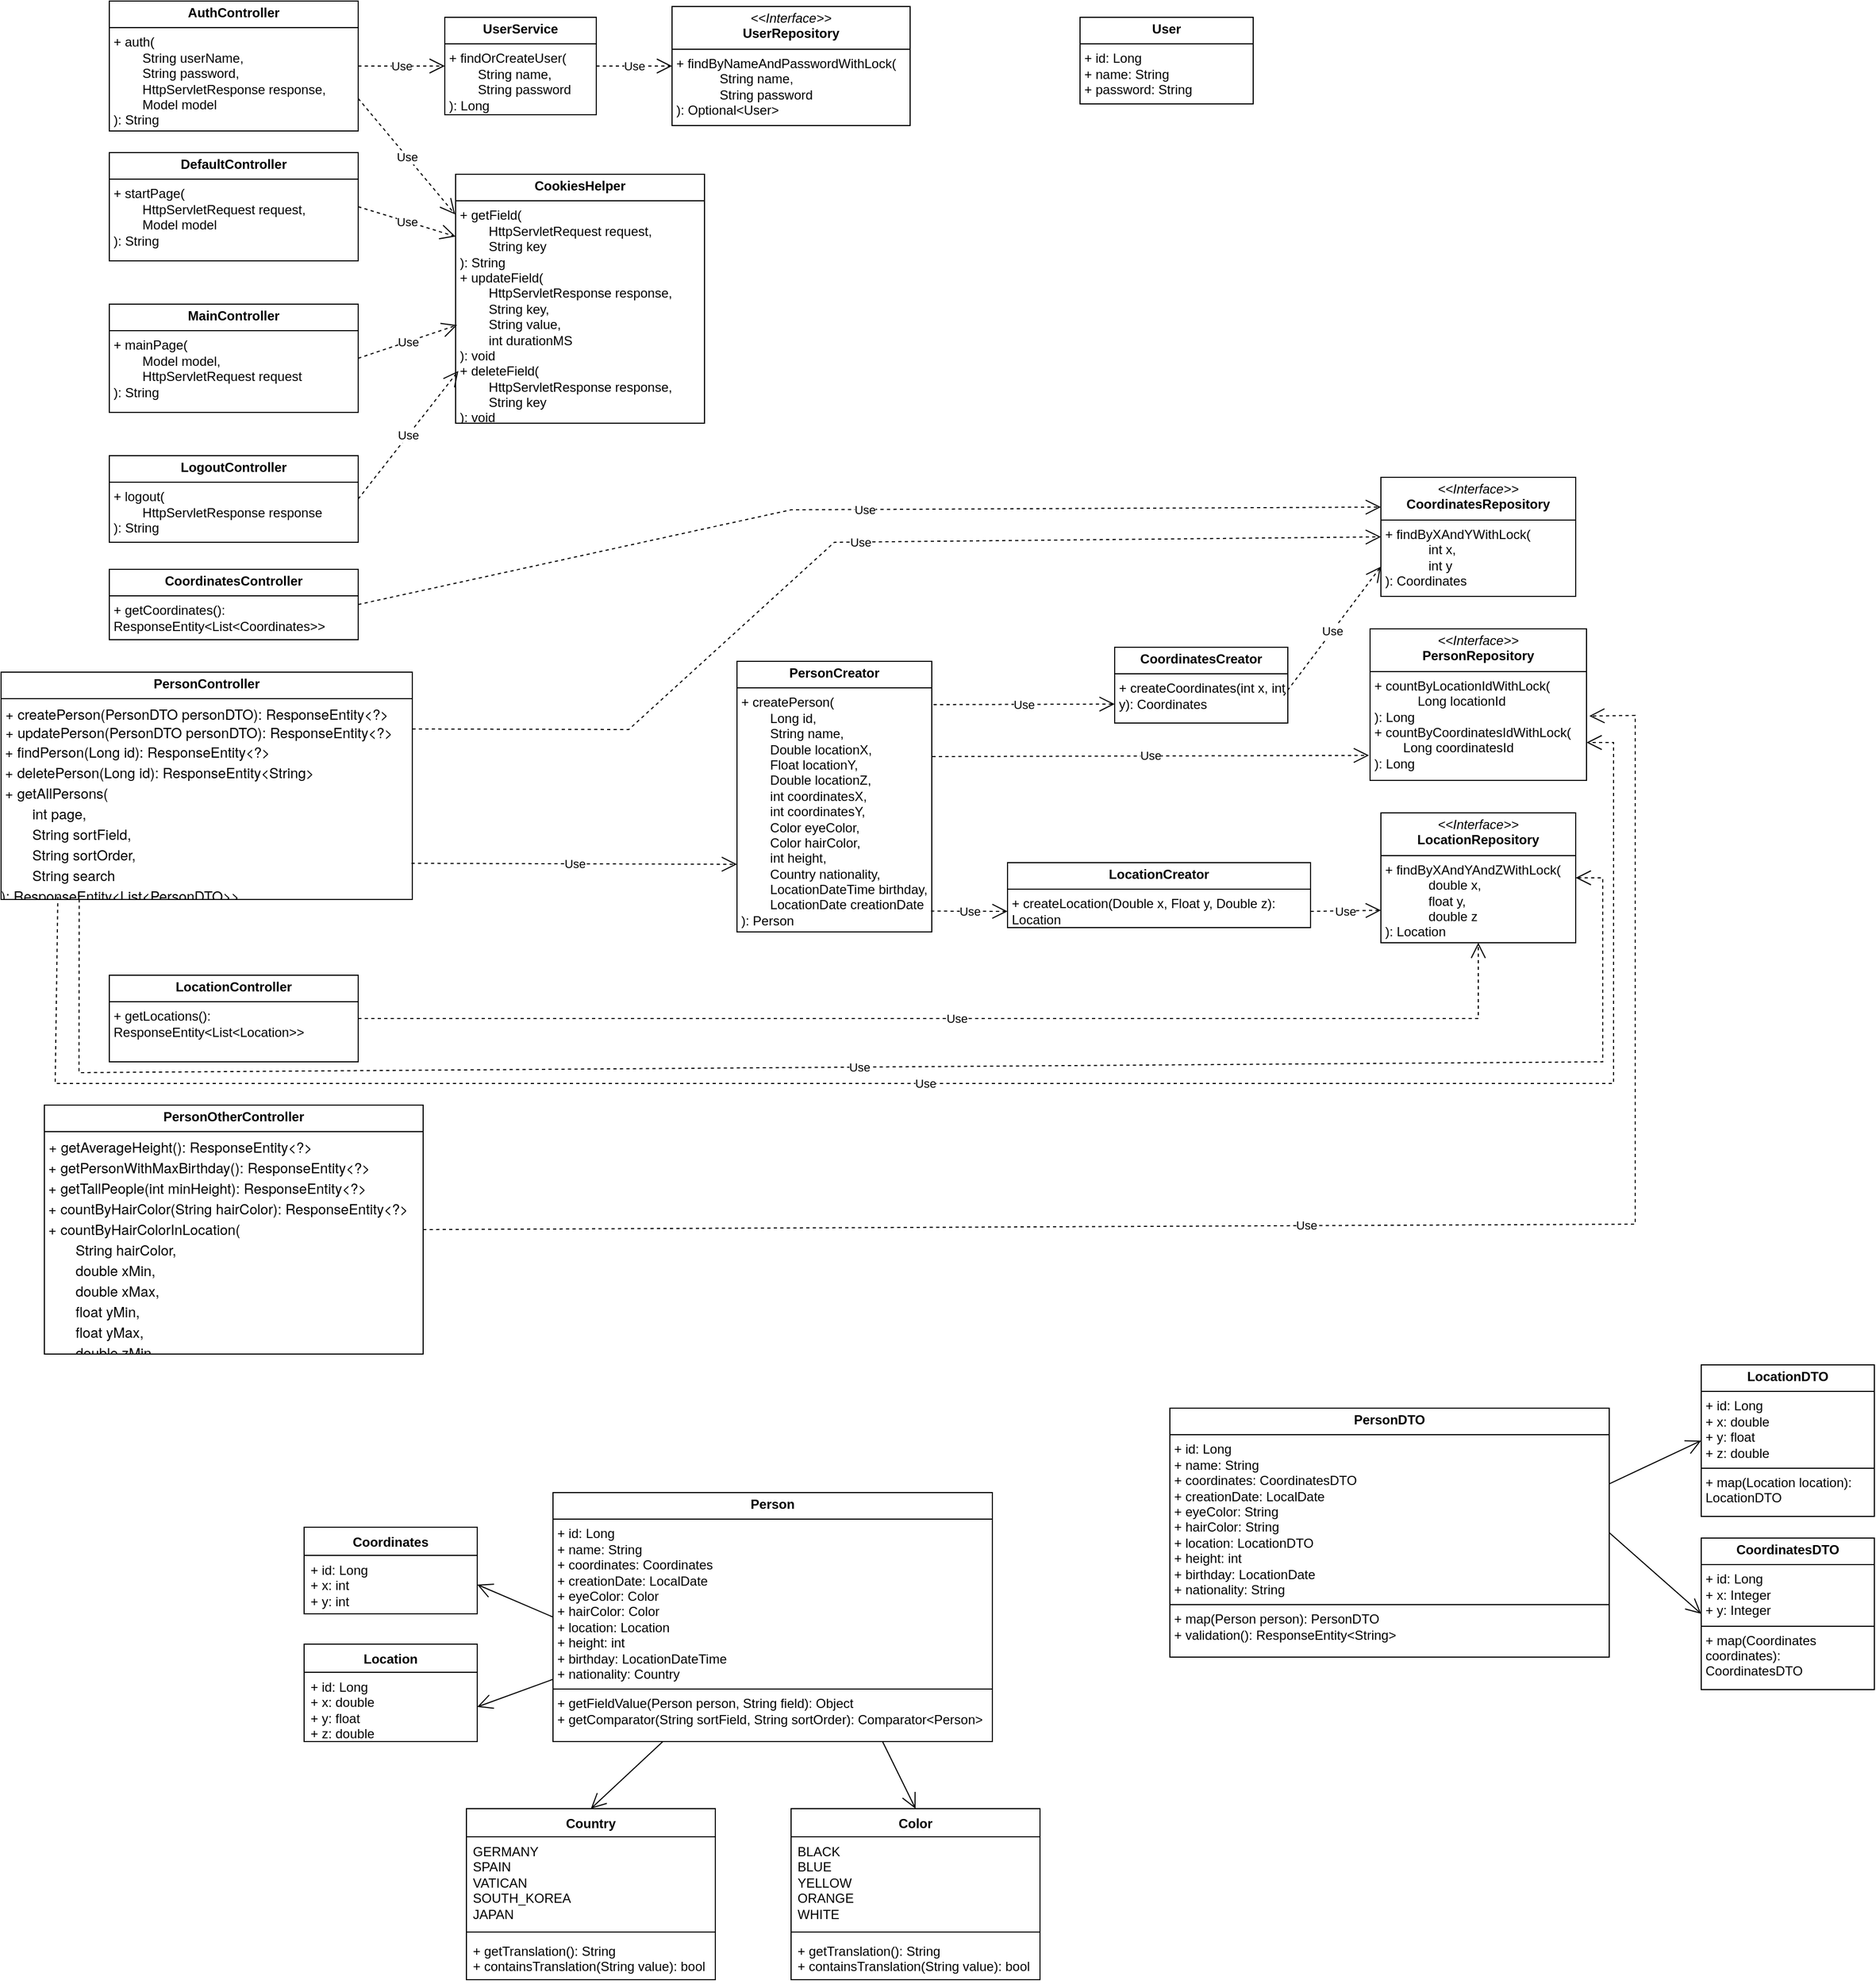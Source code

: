 <mxfile version="28.2.5">
  <diagram name="Страница — 1" id="YR0ZbBelGQIPc52Z1ceH">
    <mxGraphModel dx="2734" dy="3780" grid="1" gridSize="10" guides="1" tooltips="1" connect="1" arrows="1" fold="1" page="1" pageScale="1" pageWidth="827" pageHeight="1169" math="0" shadow="0">
      <root>
        <mxCell id="0" />
        <mxCell id="1" parent="0" />
        <mxCell id="BDa0sAYz3U1dwjPDg0eh-1" value="Location" style="swimlane;fontStyle=1;align=center;verticalAlign=top;childLayout=stackLayout;horizontal=1;startSize=26;horizontalStack=0;resizeParent=1;resizeParentMax=0;resizeLast=0;collapsible=1;marginBottom=0;whiteSpace=wrap;html=1;" vertex="1" parent="1">
          <mxGeometry x="-50" y="298" width="160" height="90" as="geometry" />
        </mxCell>
        <mxCell id="BDa0sAYz3U1dwjPDg0eh-2" value="+ id: Long&lt;div&gt;+ x: double&lt;/div&gt;&lt;div&gt;+ y: float&lt;/div&gt;&lt;div&gt;+ z: double&lt;/div&gt;" style="text;strokeColor=none;fillColor=none;align=left;verticalAlign=top;spacingLeft=4;spacingRight=4;overflow=hidden;rotatable=0;points=[[0,0.5],[1,0.5]];portConstraint=eastwest;whiteSpace=wrap;html=1;" vertex="1" parent="BDa0sAYz3U1dwjPDg0eh-1">
          <mxGeometry y="26" width="160" height="64" as="geometry" />
        </mxCell>
        <mxCell id="BDa0sAYz3U1dwjPDg0eh-9" value="Color" style="swimlane;fontStyle=1;align=center;verticalAlign=top;childLayout=stackLayout;horizontal=1;startSize=26;horizontalStack=0;resizeParent=1;resizeParentMax=0;resizeLast=0;collapsible=1;marginBottom=0;whiteSpace=wrap;html=1;" vertex="1" parent="1">
          <mxGeometry x="400" y="450" width="230" height="158" as="geometry" />
        </mxCell>
        <mxCell id="BDa0sAYz3U1dwjPDg0eh-10" value="BLACK&lt;div&gt;BLUE&lt;/div&gt;&lt;div&gt;YELLOW&lt;/div&gt;&lt;div&gt;ORANGE&lt;/div&gt;&lt;div&gt;WHITE&lt;/div&gt;" style="text;strokeColor=none;fillColor=none;align=left;verticalAlign=top;spacingLeft=4;spacingRight=4;overflow=hidden;rotatable=0;points=[[0,0.5],[1,0.5]];portConstraint=eastwest;whiteSpace=wrap;html=1;" vertex="1" parent="BDa0sAYz3U1dwjPDg0eh-9">
          <mxGeometry y="26" width="230" height="84" as="geometry" />
        </mxCell>
        <mxCell id="BDa0sAYz3U1dwjPDg0eh-11" value="" style="line;strokeWidth=1;fillColor=none;align=left;verticalAlign=middle;spacingTop=-1;spacingLeft=3;spacingRight=3;rotatable=0;labelPosition=right;points=[];portConstraint=eastwest;strokeColor=inherit;" vertex="1" parent="BDa0sAYz3U1dwjPDg0eh-9">
          <mxGeometry y="110" width="230" height="8" as="geometry" />
        </mxCell>
        <mxCell id="BDa0sAYz3U1dwjPDg0eh-12" value="+ getTranslation(): String&lt;div&gt;+&amp;nbsp;containsTranslation(String value): bool&lt;/div&gt;" style="text;strokeColor=none;fillColor=none;align=left;verticalAlign=top;spacingLeft=4;spacingRight=4;overflow=hidden;rotatable=0;points=[[0,0.5],[1,0.5]];portConstraint=eastwest;whiteSpace=wrap;html=1;" vertex="1" parent="BDa0sAYz3U1dwjPDg0eh-9">
          <mxGeometry y="118" width="230" height="40" as="geometry" />
        </mxCell>
        <mxCell id="BDa0sAYz3U1dwjPDg0eh-15" value="Country" style="swimlane;fontStyle=1;align=center;verticalAlign=top;childLayout=stackLayout;horizontal=1;startSize=26;horizontalStack=0;resizeParent=1;resizeParentMax=0;resizeLast=0;collapsible=1;marginBottom=0;whiteSpace=wrap;html=1;" vertex="1" parent="1">
          <mxGeometry x="100" y="450" width="230" height="158" as="geometry" />
        </mxCell>
        <mxCell id="BDa0sAYz3U1dwjPDg0eh-16" value="GERMANY&lt;div&gt;SPAIN&lt;/div&gt;&lt;div&gt;VATICAN&lt;/div&gt;&lt;div&gt;SOUTH_KOREA&lt;/div&gt;&lt;div&gt;JAPAN&lt;/div&gt;" style="text;strokeColor=none;fillColor=none;align=left;verticalAlign=top;spacingLeft=4;spacingRight=4;overflow=hidden;rotatable=0;points=[[0,0.5],[1,0.5]];portConstraint=eastwest;whiteSpace=wrap;html=1;" vertex="1" parent="BDa0sAYz3U1dwjPDg0eh-15">
          <mxGeometry y="26" width="230" height="84" as="geometry" />
        </mxCell>
        <mxCell id="BDa0sAYz3U1dwjPDg0eh-17" value="" style="line;strokeWidth=1;fillColor=none;align=left;verticalAlign=middle;spacingTop=-1;spacingLeft=3;spacingRight=3;rotatable=0;labelPosition=right;points=[];portConstraint=eastwest;strokeColor=inherit;" vertex="1" parent="BDa0sAYz3U1dwjPDg0eh-15">
          <mxGeometry y="110" width="230" height="8" as="geometry" />
        </mxCell>
        <mxCell id="BDa0sAYz3U1dwjPDg0eh-18" value="+ getTranslation(): String&lt;div&gt;+&amp;nbsp;containsTranslation(String value): bool&lt;/div&gt;" style="text;strokeColor=none;fillColor=none;align=left;verticalAlign=top;spacingLeft=4;spacingRight=4;overflow=hidden;rotatable=0;points=[[0,0.5],[1,0.5]];portConstraint=eastwest;whiteSpace=wrap;html=1;" vertex="1" parent="BDa0sAYz3U1dwjPDg0eh-15">
          <mxGeometry y="118" width="230" height="40" as="geometry" />
        </mxCell>
        <mxCell id="BDa0sAYz3U1dwjPDg0eh-20" value="Coordinates" style="swimlane;fontStyle=1;align=center;verticalAlign=top;childLayout=stackLayout;horizontal=1;startSize=26;horizontalStack=0;resizeParent=1;resizeParentMax=0;resizeLast=0;collapsible=1;marginBottom=0;whiteSpace=wrap;html=1;" vertex="1" parent="1">
          <mxGeometry x="-50" y="190" width="160" height="80" as="geometry" />
        </mxCell>
        <mxCell id="BDa0sAYz3U1dwjPDg0eh-21" value="+ id: Long&lt;div&gt;+ x: int&lt;/div&gt;&lt;div&gt;+ y: int&lt;/div&gt;" style="text;strokeColor=none;fillColor=none;align=left;verticalAlign=top;spacingLeft=4;spacingRight=4;overflow=hidden;rotatable=0;points=[[0,0.5],[1,0.5]];portConstraint=eastwest;whiteSpace=wrap;html=1;" vertex="1" parent="BDa0sAYz3U1dwjPDg0eh-20">
          <mxGeometry y="26" width="160" height="54" as="geometry" />
        </mxCell>
        <mxCell id="BDa0sAYz3U1dwjPDg0eh-23" value="&lt;p style=&quot;margin:0px;margin-top:4px;text-align:center;&quot;&gt;&lt;b&gt;User&lt;/b&gt;&lt;/p&gt;&lt;hr size=&quot;1&quot; style=&quot;border-style:solid;&quot;&gt;&lt;p style=&quot;margin:0px;margin-left:4px;&quot;&gt;+ id: Long&lt;/p&gt;&lt;p style=&quot;margin:0px;margin-left:4px;&quot;&gt;+ name: String&lt;/p&gt;&lt;p style=&quot;margin:0px;margin-left:4px;&quot;&gt;+ password: String&lt;/p&gt;" style="verticalAlign=top;align=left;overflow=fill;html=1;whiteSpace=wrap;" vertex="1" parent="1">
          <mxGeometry x="667" y="-1205" width="160" height="80" as="geometry" />
        </mxCell>
        <mxCell id="BDa0sAYz3U1dwjPDg0eh-24" value="&lt;p style=&quot;margin:0px;margin-top:4px;text-align:center;&quot;&gt;&lt;b&gt;Person&lt;/b&gt;&lt;/p&gt;&lt;hr size=&quot;1&quot; style=&quot;border-style:solid;&quot;&gt;&lt;p style=&quot;margin:0px;margin-left:4px;&quot;&gt;+ id: Long&lt;/p&gt;&lt;p style=&quot;margin:0px;margin-left:4px;&quot;&gt;+ name: String&lt;/p&gt;&lt;p style=&quot;margin:0px;margin-left:4px;&quot;&gt;+ coordinates: Coordinates&lt;/p&gt;&lt;p style=&quot;margin:0px;margin-left:4px;&quot;&gt;+ creationDate: LocalDate&lt;/p&gt;&lt;p style=&quot;margin:0px;margin-left:4px;&quot;&gt;+ eyeColor: Color&lt;/p&gt;&lt;p style=&quot;margin:0px;margin-left:4px;&quot;&gt;+ hairColor: Color&lt;/p&gt;&lt;p style=&quot;margin:0px;margin-left:4px;&quot;&gt;+ location: Location&lt;/p&gt;&lt;p style=&quot;margin:0px;margin-left:4px;&quot;&gt;+ height: int&lt;/p&gt;&lt;p style=&quot;margin:0px;margin-left:4px;&quot;&gt;+ birthday: LocationDateTime&lt;/p&gt;&lt;p style=&quot;margin:0px;margin-left:4px;&quot;&gt;+ nationality: Country&lt;/p&gt;&lt;hr size=&quot;1&quot; style=&quot;border-style:solid;&quot;&gt;&lt;p style=&quot;margin:0px;margin-left:4px;&quot;&gt;+ getFieldValue(Person person, String field): Object&lt;/p&gt;&lt;p style=&quot;margin:0px;margin-left:4px;&quot;&gt;+&amp;nbsp;getComparator(String sortField, String sortOrder): Comparator&amp;lt;Person&amp;gt;&lt;/p&gt;" style="verticalAlign=top;align=left;overflow=fill;html=1;whiteSpace=wrap;" vertex="1" parent="1">
          <mxGeometry x="180" y="158" width="406" height="230" as="geometry" />
        </mxCell>
        <mxCell id="BDa0sAYz3U1dwjPDg0eh-25" style="edgeStyle=orthogonalEdgeStyle;rounded=0;orthogonalLoop=1;jettySize=auto;html=1;exitX=0.5;exitY=1;exitDx=0;exitDy=0;" edge="1" parent="1" source="BDa0sAYz3U1dwjPDg0eh-24" target="BDa0sAYz3U1dwjPDg0eh-24">
          <mxGeometry relative="1" as="geometry" />
        </mxCell>
        <mxCell id="BDa0sAYz3U1dwjPDg0eh-26" value="&lt;p style=&quot;margin:0px;margin-top:4px;text-align:center;&quot;&gt;&lt;i&gt;&amp;lt;&amp;lt;Interface&amp;gt;&amp;gt;&lt;/i&gt;&lt;br&gt;&lt;b&gt;LocationRepository&lt;/b&gt;&lt;/p&gt;&lt;hr size=&quot;1&quot; style=&quot;border-style:solid;&quot;&gt;&lt;p style=&quot;margin:0px;margin-left:4px;&quot;&gt;+ findByXAndYAndZWithLock(&lt;/p&gt;&lt;blockquote style=&quot;margin: 0px 0px 0px 40px; border: medium; padding: 0px;&quot;&gt;&lt;p style=&quot;margin:0px;margin-left:4px;&quot;&gt;double x,&amp;nbsp;&lt;/p&gt;&lt;p style=&quot;margin:0px;margin-left:4px;&quot;&gt;float y,&amp;nbsp;&lt;/p&gt;&lt;p style=&quot;margin:0px;margin-left:4px;&quot;&gt;double z&lt;/p&gt;&lt;/blockquote&gt;&lt;p style=&quot;margin:0px;margin-left:4px;&quot;&gt;): Location&lt;br&gt;&lt;/p&gt;" style="verticalAlign=top;align=left;overflow=fill;html=1;whiteSpace=wrap;" vertex="1" parent="1">
          <mxGeometry x="945" y="-470" width="180" height="120" as="geometry" />
        </mxCell>
        <mxCell id="BDa0sAYz3U1dwjPDg0eh-27" value="&lt;p style=&quot;margin:0px;margin-top:4px;text-align:center;&quot;&gt;&lt;i&gt;&amp;lt;&amp;lt;Interface&amp;gt;&amp;gt;&lt;/i&gt;&lt;br&gt;&lt;b&gt;CoordinatesRepository&lt;/b&gt;&lt;/p&gt;&lt;hr size=&quot;1&quot; style=&quot;border-style:solid;&quot;&gt;&lt;p style=&quot;margin:0px;margin-left:4px;&quot;&gt;+ findByXAndYWithLock(&lt;/p&gt;&lt;blockquote style=&quot;margin: 0px 0px 0px 40px; border: medium; padding: 0px;&quot;&gt;&lt;p style=&quot;margin:0px;margin-left:4px;&quot;&gt;int x,&amp;nbsp;&lt;/p&gt;&lt;p style=&quot;margin:0px;margin-left:4px;&quot;&gt;int y&lt;/p&gt;&lt;/blockquote&gt;&lt;p style=&quot;margin:0px;margin-left:4px;&quot;&gt;): Coordinates&lt;br&gt;&lt;/p&gt;" style="verticalAlign=top;align=left;overflow=fill;html=1;whiteSpace=wrap;" vertex="1" parent="1">
          <mxGeometry x="945" y="-780" width="180" height="110" as="geometry" />
        </mxCell>
        <mxCell id="BDa0sAYz3U1dwjPDg0eh-28" value="&lt;p style=&quot;margin:0px;margin-top:4px;text-align:center;&quot;&gt;&lt;i&gt;&amp;lt;&amp;lt;Interface&amp;gt;&amp;gt;&lt;/i&gt;&lt;br&gt;&lt;b&gt;UserRepository&lt;/b&gt;&lt;/p&gt;&lt;hr size=&quot;1&quot; style=&quot;border-style:solid;&quot;&gt;&lt;p style=&quot;margin:0px;margin-left:4px;&quot;&gt;+ findByNameAndPasswordWithLock(&lt;/p&gt;&lt;blockquote style=&quot;margin: 0px 0px 0px 40px; border: medium; padding: 0px;&quot;&gt;&lt;p style=&quot;margin:0px;margin-left:4px;&quot;&gt;String name,&amp;nbsp;&lt;/p&gt;&lt;p style=&quot;margin:0px;margin-left:4px;&quot;&gt;String password&lt;/p&gt;&lt;/blockquote&gt;&lt;p style=&quot;margin:0px;margin-left:4px;&quot;&gt;): Optional&amp;lt;User&amp;gt;&lt;br&gt;&lt;/p&gt;" style="verticalAlign=top;align=left;overflow=fill;html=1;whiteSpace=wrap;" vertex="1" parent="1">
          <mxGeometry x="290" y="-1215" width="220" height="110" as="geometry" />
        </mxCell>
        <mxCell id="BDa0sAYz3U1dwjPDg0eh-29" value="&lt;p style=&quot;margin:0px;margin-top:4px;text-align:center;&quot;&gt;&lt;i&gt;&amp;lt;&amp;lt;Interface&amp;gt;&amp;gt;&lt;/i&gt;&lt;br&gt;&lt;b&gt;PersonRepository&lt;/b&gt;&lt;/p&gt;&lt;hr size=&quot;1&quot; style=&quot;border-style:solid;&quot;&gt;&lt;p style=&quot;margin:0px;margin-left:4px;&quot;&gt;+ countByLocationIdWithLock(&lt;/p&gt;&lt;blockquote style=&quot;margin: 0px 0px 0px 40px; border: medium; padding: 0px;&quot;&gt;&lt;p style=&quot;margin:0px;margin-left:4px;&quot;&gt;Long&amp;nbsp;locationId&lt;/p&gt;&lt;/blockquote&gt;&lt;p style=&quot;margin:0px;margin-left:4px;&quot;&gt;): Long&lt;br&gt;&lt;/p&gt;&lt;p style=&quot;margin:0px;margin-left:4px;&quot;&gt;+&amp;nbsp;countByCoordinatesIdWithLock(&lt;/p&gt;&lt;p style=&quot;margin:0px;margin-left:4px;&quot;&gt;&lt;span style=&quot;white-space: pre;&quot;&gt;&#x9;Long coordinatesId&lt;/span&gt;&lt;br&gt;&lt;/p&gt;&lt;p style=&quot;margin:0px;margin-left:4px;&quot;&gt;&lt;span style=&quot;white-space: pre;&quot;&gt;): Long&lt;/span&gt;&lt;/p&gt;" style="verticalAlign=top;align=left;overflow=fill;html=1;whiteSpace=wrap;" vertex="1" parent="1">
          <mxGeometry x="935" y="-640" width="200" height="140" as="geometry" />
        </mxCell>
        <mxCell id="BDa0sAYz3U1dwjPDg0eh-30" value="&lt;p style=&quot;margin:0px;margin-top:4px;text-align:center;&quot;&gt;&lt;b&gt;PersonCreator&lt;/b&gt;&lt;br&gt;&lt;/p&gt;&lt;hr size=&quot;1&quot; style=&quot;border-style:solid;&quot;&gt;&lt;p style=&quot;margin:0px;margin-left:4px;&quot;&gt;+ createPerson(&lt;/p&gt;&lt;p style=&quot;margin:0px;margin-left:4px;&quot;&gt;&lt;span style=&quot;white-space: pre;&quot;&gt;&#x9;Long id,&lt;/span&gt;&lt;br&gt;&lt;/p&gt;&lt;p style=&quot;margin:0px;margin-left:4px;&quot;&gt;&lt;span style=&quot;white-space: pre;&quot;&gt;&lt;span style=&quot;white-space: pre;&quot;&gt;&#x9;String name,&lt;/span&gt;&lt;br&gt;&lt;/span&gt;&lt;/p&gt;&lt;p style=&quot;margin:0px;margin-left:4px;&quot;&gt;&lt;span style=&quot;white-space: pre;&quot;&gt;&lt;span style=&quot;white-space: pre;&quot;&gt;&lt;span style=&quot;white-space: pre;&quot;&gt;&#x9;Double locationX,&lt;/span&gt;&lt;br&gt;&lt;/span&gt;&lt;/span&gt;&lt;/p&gt;&lt;p style=&quot;margin:0px;margin-left:4px;&quot;&gt;&lt;span style=&quot;white-space: pre;&quot;&gt;&lt;span style=&quot;white-space: pre;&quot;&gt;&lt;span style=&quot;white-space: pre;&quot;&gt;&lt;span style=&quot;white-space: pre;&quot;&gt;&#x9;Float locationY,&lt;/span&gt;&lt;br&gt;&lt;/span&gt;&lt;/span&gt;&lt;/span&gt;&lt;/p&gt;&lt;p style=&quot;margin:0px;margin-left:4px;&quot;&gt;&lt;span style=&quot;white-space: pre;&quot;&gt;&lt;span style=&quot;white-space: pre;&quot;&gt;&lt;span style=&quot;white-space: pre;&quot;&gt;&lt;span style=&quot;white-space: pre;&quot;&gt;&lt;span style=&quot;white-space: pre;&quot;&gt;&#x9;Double locationZ,&lt;/span&gt;&lt;/span&gt;&lt;/span&gt;&lt;/span&gt;&lt;/span&gt;&lt;/p&gt;&lt;p style=&quot;margin:0px;margin-left:4px;&quot;&gt;&lt;span style=&quot;white-space: pre;&quot;&gt;&lt;span style=&quot;white-space: pre;&quot;&gt;&lt;span style=&quot;white-space: pre;&quot;&gt;&lt;span style=&quot;white-space: pre;&quot;&gt;&lt;span style=&quot;white-space: pre;&quot;&gt;&lt;span style=&quot;white-space: pre;&quot;&gt;&#x9;int coordinatesX,&lt;/span&gt;&lt;br&gt;&lt;/span&gt;&lt;/span&gt;&lt;/span&gt;&lt;/span&gt;&lt;/span&gt;&lt;/p&gt;&lt;p style=&quot;margin:0px;margin-left:4px;&quot;&gt;&lt;span style=&quot;white-space: pre;&quot;&gt;&lt;span style=&quot;white-space: pre;&quot;&gt;&lt;span style=&quot;white-space: pre;&quot;&gt;&lt;span style=&quot;white-space: pre;&quot;&gt;&lt;span style=&quot;white-space: pre;&quot;&gt;&lt;span style=&quot;white-space: pre;&quot;&gt;&#x9;int coordinatesY,&lt;/span&gt;&lt;br&gt;&lt;/span&gt;&lt;/span&gt;&lt;/span&gt;&lt;/span&gt;&lt;/span&gt;&lt;/p&gt;&lt;p style=&quot;margin:0px;margin-left:4px;&quot;&gt;&lt;span style=&quot;white-space: pre;&quot;&gt;&lt;span style=&quot;white-space: pre;&quot;&gt;&lt;span style=&quot;white-space: pre;&quot;&gt;&lt;span style=&quot;white-space: pre;&quot;&gt;&lt;span style=&quot;white-space: pre;&quot;&gt;&lt;span style=&quot;white-space: pre;&quot;&gt;&lt;span style=&quot;white-space: pre;&quot;&gt;&#x9;Color eyeColor,&lt;/span&gt;&lt;br&gt;&lt;/span&gt;&lt;/span&gt;&lt;/span&gt;&lt;/span&gt;&lt;/span&gt;&lt;/span&gt;&lt;/p&gt;&lt;p style=&quot;margin:0px;margin-left:4px;&quot;&gt;&lt;span style=&quot;white-space: pre;&quot;&gt;&lt;span style=&quot;white-space: pre;&quot;&gt;&lt;span style=&quot;white-space: pre;&quot;&gt;&lt;span style=&quot;white-space: pre;&quot;&gt;&lt;span style=&quot;white-space: pre;&quot;&gt;&lt;span style=&quot;white-space: pre;&quot;&gt;&lt;span style=&quot;white-space: pre;&quot;&gt;&lt;span style=&quot;white-space: pre;&quot;&gt;&#x9;Color hairColor,&lt;/span&gt;&lt;br&gt;&lt;/span&gt;&lt;/span&gt;&lt;/span&gt;&lt;/span&gt;&lt;/span&gt;&lt;/span&gt;&lt;/span&gt;&lt;/p&gt;&lt;p style=&quot;margin:0px;margin-left:4px;&quot;&gt;&lt;span style=&quot;white-space: pre;&quot;&gt;&lt;span style=&quot;white-space: pre;&quot;&gt;&lt;span style=&quot;white-space: pre;&quot;&gt;&lt;span style=&quot;white-space: pre;&quot;&gt;&lt;span style=&quot;white-space: pre;&quot;&gt;&lt;span style=&quot;white-space: pre;&quot;&gt;&lt;span style=&quot;white-space: pre;&quot;&gt;&lt;span style=&quot;white-space: pre;&quot;&gt;&lt;span style=&quot;white-space: pre;&quot;&gt;&#x9;int height,&lt;/span&gt;&lt;br&gt;&lt;/span&gt;&lt;/span&gt;&lt;/span&gt;&lt;/span&gt;&lt;/span&gt;&lt;/span&gt;&lt;/span&gt;&lt;/span&gt;&lt;/p&gt;&lt;p style=&quot;margin:0px;margin-left:4px;&quot;&gt;&lt;span style=&quot;white-space: pre;&quot;&gt;&lt;span style=&quot;white-space: pre;&quot;&gt;&lt;span style=&quot;white-space: pre;&quot;&gt;&lt;span style=&quot;white-space: pre;&quot;&gt;&lt;span style=&quot;white-space: pre;&quot;&gt;&lt;span style=&quot;white-space: pre;&quot;&gt;&lt;span style=&quot;white-space: pre;&quot;&gt;&lt;span style=&quot;white-space: pre;&quot;&gt;&lt;span style=&quot;white-space: pre;&quot;&gt;&lt;span style=&quot;white-space: pre;&quot;&gt;&#x9;Country nationality,&lt;/span&gt;&lt;br&gt;&lt;/span&gt;&lt;/span&gt;&lt;/span&gt;&lt;/span&gt;&lt;/span&gt;&lt;/span&gt;&lt;/span&gt;&lt;/span&gt;&lt;/span&gt;&lt;/p&gt;&lt;p style=&quot;margin:0px;margin-left:4px;&quot;&gt;&lt;span style=&quot;white-space: pre;&quot;&gt;&lt;span style=&quot;white-space: pre;&quot;&gt;&lt;span style=&quot;white-space: pre;&quot;&gt;&lt;span style=&quot;white-space: pre;&quot;&gt;&lt;span style=&quot;white-space: pre;&quot;&gt;&lt;span style=&quot;white-space: pre;&quot;&gt;&lt;span style=&quot;white-space: pre;&quot;&gt;&lt;span style=&quot;white-space: pre;&quot;&gt;&lt;span style=&quot;white-space: pre;&quot;&gt;&lt;span style=&quot;white-space: pre;&quot;&gt;&lt;span style=&quot;white-space: pre;&quot;&gt;&#x9;LocationDateTime birthday,&lt;/span&gt;&lt;br&gt;&lt;/span&gt;&lt;/span&gt;&lt;/span&gt;&lt;/span&gt;&lt;/span&gt;&lt;/span&gt;&lt;/span&gt;&lt;/span&gt;&lt;/span&gt;&lt;/span&gt;&lt;/p&gt;&lt;p style=&quot;margin:0px;margin-left:4px;&quot;&gt;&lt;span style=&quot;white-space: pre;&quot;&gt;&lt;span style=&quot;white-space: pre;&quot;&gt;&lt;span style=&quot;white-space: pre;&quot;&gt;&lt;span style=&quot;white-space: pre;&quot;&gt;&lt;span style=&quot;white-space: pre;&quot;&gt;&lt;span style=&quot;white-space: pre;&quot;&gt;&lt;span style=&quot;white-space: pre;&quot;&gt;&lt;span style=&quot;white-space: pre;&quot;&gt;&lt;span style=&quot;white-space: pre;&quot;&gt;&lt;span style=&quot;white-space: pre;&quot;&gt;&#x9;LocationDate creationDate&lt;/span&gt;&lt;br&gt;&lt;/span&gt;&lt;/span&gt;&lt;/span&gt;&lt;/span&gt;&lt;/span&gt;&lt;/span&gt;&lt;/span&gt;&lt;/span&gt;&lt;/span&gt;&lt;/p&gt;&lt;p style=&quot;margin:0px;margin-left:4px;&quot;&gt;): Person&lt;/p&gt;" style="verticalAlign=top;align=left;overflow=fill;html=1;whiteSpace=wrap;" vertex="1" parent="1">
          <mxGeometry x="350" y="-610" width="180" height="250" as="geometry" />
        </mxCell>
        <mxCell id="BDa0sAYz3U1dwjPDg0eh-31" value="&lt;p style=&quot;margin:0px;margin-top:4px;text-align:center;&quot;&gt;&lt;b&gt;CoordinatesCreator&lt;/b&gt;&lt;br&gt;&lt;/p&gt;&lt;hr size=&quot;1&quot; style=&quot;border-style:solid;&quot;&gt;&lt;p style=&quot;margin:0px;margin-left:4px;&quot;&gt;+ createCoordinates(int x, int y): Coordinates&lt;/p&gt;" style="verticalAlign=top;align=left;overflow=fill;html=1;whiteSpace=wrap;" vertex="1" parent="1">
          <mxGeometry x="699" y="-623" width="160" height="70" as="geometry" />
        </mxCell>
        <mxCell id="BDa0sAYz3U1dwjPDg0eh-32" value="&lt;p style=&quot;margin:0px;margin-top:4px;text-align:center;&quot;&gt;&lt;b&gt;LocationCreator&lt;/b&gt;&lt;br&gt;&lt;/p&gt;&lt;hr size=&quot;1&quot; style=&quot;border-style:solid;&quot;&gt;&lt;p style=&quot;margin:0px;margin-left:4px;&quot;&gt;+ createLocation(Double x, Float y, Double z): Location&lt;/p&gt;" style="verticalAlign=top;align=left;overflow=fill;html=1;whiteSpace=wrap;" vertex="1" parent="1">
          <mxGeometry x="600" y="-424" width="280" height="60" as="geometry" />
        </mxCell>
        <mxCell id="BDa0sAYz3U1dwjPDg0eh-33" value="&lt;p style=&quot;margin:0px;margin-top:4px;text-align:center;&quot;&gt;&lt;b&gt;LocationDTO&lt;/b&gt;&lt;/p&gt;&lt;hr size=&quot;1&quot; style=&quot;border-style:solid;&quot;&gt;&lt;p style=&quot;margin:0px;margin-left:4px;&quot;&gt;+ id: Long&lt;br&gt;&lt;/p&gt;&lt;p style=&quot;margin:0px;margin-left:4px;&quot;&gt;+ x: double&lt;/p&gt;&lt;p style=&quot;margin:0px;margin-left:4px;&quot;&gt;+ y: float&lt;/p&gt;&lt;p style=&quot;margin:0px;margin-left:4px;&quot;&gt;+ z: double&lt;/p&gt;&lt;hr size=&quot;1&quot; style=&quot;border-style:solid;&quot;&gt;&lt;p style=&quot;margin:0px;margin-left:4px;&quot;&gt;+ map(Location location): LocationDTO&lt;/p&gt;" style="verticalAlign=top;align=left;overflow=fill;html=1;whiteSpace=wrap;" vertex="1" parent="1">
          <mxGeometry x="1241" y="40" width="160" height="140" as="geometry" />
        </mxCell>
        <mxCell id="BDa0sAYz3U1dwjPDg0eh-34" value="&lt;p style=&quot;margin:0px;margin-top:4px;text-align:center;&quot;&gt;&lt;b&gt;CoordinatesDTO&lt;/b&gt;&lt;/p&gt;&lt;hr size=&quot;1&quot; style=&quot;border-style:solid;&quot;&gt;&lt;p style=&quot;margin:0px;margin-left:4px;&quot;&gt;+ id: Long&lt;br&gt;&lt;/p&gt;&lt;p style=&quot;margin:0px;margin-left:4px;&quot;&gt;+ x: Integer&lt;/p&gt;&lt;p style=&quot;margin:0px;margin-left:4px;&quot;&gt;+ y: Integer&lt;/p&gt;&lt;hr size=&quot;1&quot; style=&quot;border-style:solid;&quot;&gt;&lt;p style=&quot;margin:0px;margin-left:4px;&quot;&gt;+ map(Coordinates coordinates): CoordinatesDTO&lt;/p&gt;" style="verticalAlign=top;align=left;overflow=fill;html=1;whiteSpace=wrap;" vertex="1" parent="1">
          <mxGeometry x="1241" y="200" width="160" height="140" as="geometry" />
        </mxCell>
        <mxCell id="BDa0sAYz3U1dwjPDg0eh-36" value="&lt;p style=&quot;margin:0px;margin-top:4px;text-align:center;&quot;&gt;&lt;b&gt;PersonDTO&lt;/b&gt;&lt;/p&gt;&lt;hr size=&quot;1&quot; style=&quot;border-style:solid;&quot;&gt;&lt;p style=&quot;margin:0px;margin-left:4px;&quot;&gt;+ id: Long&lt;/p&gt;&lt;p style=&quot;margin:0px;margin-left:4px;&quot;&gt;+ name: String&lt;/p&gt;&lt;p style=&quot;margin:0px;margin-left:4px;&quot;&gt;+ coordinates: CoordinatesDTO&lt;/p&gt;&lt;p style=&quot;margin:0px;margin-left:4px;&quot;&gt;+ creationDate: LocalDate&lt;/p&gt;&lt;p style=&quot;margin:0px;margin-left:4px;&quot;&gt;+ eyeColor: String&lt;/p&gt;&lt;p style=&quot;margin:0px;margin-left:4px;&quot;&gt;+ hairColor: String&lt;/p&gt;&lt;p style=&quot;margin:0px;margin-left:4px;&quot;&gt;+ location: LocationDTO&lt;/p&gt;&lt;p style=&quot;margin:0px;margin-left:4px;&quot;&gt;+ height: int&lt;/p&gt;&lt;p style=&quot;margin:0px;margin-left:4px;&quot;&gt;+ birthday: LocationDate&lt;/p&gt;&lt;p style=&quot;margin:0px;margin-left:4px;&quot;&gt;+ nationality: String&lt;/p&gt;&lt;hr size=&quot;1&quot; style=&quot;border-style:solid;&quot;&gt;&lt;p style=&quot;margin:0px;margin-left:4px;&quot;&gt;+ map(Person person): PersonDTO&lt;/p&gt;&lt;p style=&quot;margin:0px;margin-left:4px;&quot;&gt;+ validation(): ResponseEntity&amp;lt;String&amp;gt;&lt;/p&gt;" style="verticalAlign=top;align=left;overflow=fill;html=1;whiteSpace=wrap;" vertex="1" parent="1">
          <mxGeometry x="750" y="80" width="406" height="230" as="geometry" />
        </mxCell>
        <mxCell id="BDa0sAYz3U1dwjPDg0eh-37" value="&lt;p style=&quot;margin:0px;margin-top:4px;text-align:center;&quot;&gt;&lt;b&gt;UserService&lt;/b&gt;&lt;br&gt;&lt;/p&gt;&lt;hr size=&quot;1&quot; style=&quot;border-style:solid;&quot;&gt;&lt;p style=&quot;margin:0px;margin-left:4px;&quot;&gt;+ findOrCreateUser(&lt;/p&gt;&lt;p style=&quot;margin:0px;margin-left:4px;&quot;&gt;&lt;span style=&quot;white-space: pre;&quot;&gt;&#x9;&lt;/span&gt;String name,&lt;/p&gt;&lt;p style=&quot;margin:0px;margin-left:4px;&quot;&gt;&lt;span style=&quot;white-space: pre;&quot;&gt;&#x9;&lt;/span&gt;String password&lt;/p&gt;&lt;p style=&quot;margin:0px;margin-left:4px;&quot;&gt;): Long&lt;/p&gt;" style="verticalAlign=top;align=left;overflow=fill;html=1;whiteSpace=wrap;" vertex="1" parent="1">
          <mxGeometry x="80" y="-1205" width="140" height="90" as="geometry" />
        </mxCell>
        <mxCell id="BDa0sAYz3U1dwjPDg0eh-38" value="&lt;p style=&quot;margin:0px;margin-top:4px;text-align:center;&quot;&gt;&lt;b&gt;CookiesHelper&lt;/b&gt;&lt;br&gt;&lt;/p&gt;&lt;hr size=&quot;1&quot; style=&quot;border-style:solid;&quot;&gt;&lt;p style=&quot;margin:0px;margin-left:4px;&quot;&gt;+ getField(&lt;/p&gt;&lt;p style=&quot;margin:0px;margin-left:4px;&quot;&gt;&lt;span style=&quot;white-space: pre;&quot;&gt;&#x9;&lt;/span&gt;HttpServletRequest request,&lt;/p&gt;&lt;p style=&quot;margin:0px;margin-left:4px;&quot;&gt;&lt;span style=&quot;white-space: pre;&quot;&gt;&#x9;&lt;/span&gt;String key&lt;/p&gt;&lt;p style=&quot;margin:0px;margin-left:4px;&quot;&gt;): String&lt;/p&gt;&lt;p style=&quot;margin:0px;margin-left:4px;&quot;&gt;+&amp;nbsp;updateField(&lt;/p&gt;&lt;p style=&quot;margin:0px;margin-left:4px;&quot;&gt;&lt;span style=&quot;white-space: pre;&quot;&gt;&#x9;&lt;/span&gt;HttpServletResponse response,&lt;/p&gt;&lt;p style=&quot;margin:0px;margin-left:4px;&quot;&gt;&lt;span style=&quot;white-space: pre;&quot;&gt;&#x9;&lt;/span&gt;String key,&amp;nbsp;&lt;/p&gt;&lt;p style=&quot;margin:0px;margin-left:4px;&quot;&gt;&lt;span style=&quot;white-space: pre;&quot;&gt;&#x9;&lt;/span&gt;String value,&amp;nbsp;&lt;/p&gt;&lt;p style=&quot;margin:0px;margin-left:4px;&quot;&gt;&lt;span style=&quot;white-space: pre;&quot;&gt;&#x9;&lt;/span&gt;int durationMS&lt;/p&gt;&lt;p style=&quot;margin:0px;margin-left:4px;&quot;&gt;): void&lt;/p&gt;&lt;p style=&quot;margin:0px;margin-left:4px;&quot;&gt;+&amp;nbsp;deleteField(&lt;/p&gt;&lt;p style=&quot;margin:0px;margin-left:4px;&quot;&gt;&lt;span style=&quot;white-space: pre;&quot;&gt;&#x9;&lt;/span&gt;HttpServletResponse response,&amp;nbsp;&lt;/p&gt;&lt;p style=&quot;margin:0px;margin-left:4px;&quot;&gt;&lt;span style=&quot;white-space: pre;&quot;&gt;&#x9;&lt;/span&gt;String key&lt;/p&gt;&lt;p style=&quot;margin:0px;margin-left:4px;&quot;&gt;): void&lt;/p&gt;" style="verticalAlign=top;align=left;overflow=fill;html=1;whiteSpace=wrap;" vertex="1" parent="1">
          <mxGeometry x="90" y="-1060" width="230" height="230" as="geometry" />
        </mxCell>
        <mxCell id="BDa0sAYz3U1dwjPDg0eh-39" style="edgeStyle=orthogonalEdgeStyle;rounded=0;orthogonalLoop=1;jettySize=auto;html=1;exitX=0.5;exitY=1;exitDx=0;exitDy=0;" edge="1" parent="1" source="BDa0sAYz3U1dwjPDg0eh-37" target="BDa0sAYz3U1dwjPDg0eh-37">
          <mxGeometry relative="1" as="geometry" />
        </mxCell>
        <mxCell id="BDa0sAYz3U1dwjPDg0eh-40" value="Use" style="endArrow=open;endSize=12;dashed=1;html=1;rounded=0;exitX=1;exitY=0.5;exitDx=0;exitDy=0;entryX=0;entryY=0.5;entryDx=0;entryDy=0;" edge="1" parent="1" source="BDa0sAYz3U1dwjPDg0eh-37" target="BDa0sAYz3U1dwjPDg0eh-28">
          <mxGeometry width="160" relative="1" as="geometry">
            <mxPoint x="490" y="-1235" as="sourcePoint" />
            <mxPoint x="650" y="-1235" as="targetPoint" />
          </mxGeometry>
        </mxCell>
        <mxCell id="BDa0sAYz3U1dwjPDg0eh-41" value="&lt;p style=&quot;margin:0px;margin-top:4px;text-align:center;&quot;&gt;&lt;b&gt;AuthController&lt;/b&gt;&lt;br&gt;&lt;/p&gt;&lt;hr size=&quot;1&quot; style=&quot;border-style:solid;&quot;&gt;&lt;p style=&quot;margin:0px;margin-left:4px;&quot;&gt;+ auth(&lt;/p&gt;&lt;p style=&quot;margin:0px;margin-left:4px;&quot;&gt;&lt;span style=&quot;white-space: pre;&quot;&gt;&#x9;&lt;/span&gt;String userName,&lt;/p&gt;&lt;p style=&quot;margin:0px;margin-left:4px;&quot;&gt;&lt;span style=&quot;white-space: pre;&quot;&gt;&#x9;&lt;/span&gt;String password,&lt;/p&gt;&lt;p style=&quot;margin:0px;margin-left:4px;&quot;&gt;&lt;span style=&quot;white-space: pre;&quot;&gt;&#x9;&lt;/span&gt;HttpServletResponse response,&lt;/p&gt;&lt;p style=&quot;margin:0px;margin-left:4px;&quot;&gt;&lt;span style=&quot;white-space: pre;&quot;&gt;&#x9;&lt;/span&gt;Model model&lt;/p&gt;&lt;p style=&quot;margin:0px;margin-left:4px;&quot;&gt;): String&lt;/p&gt;" style="verticalAlign=top;align=left;overflow=fill;html=1;whiteSpace=wrap;" vertex="1" parent="1">
          <mxGeometry x="-230" y="-1220" width="230" height="120" as="geometry" />
        </mxCell>
        <mxCell id="BDa0sAYz3U1dwjPDg0eh-42" value="Use" style="endArrow=open;endSize=12;dashed=1;html=1;rounded=0;exitX=1;exitY=0.5;exitDx=0;exitDy=0;entryX=0;entryY=0.5;entryDx=0;entryDy=0;" edge="1" parent="1" source="BDa0sAYz3U1dwjPDg0eh-41" target="BDa0sAYz3U1dwjPDg0eh-37">
          <mxGeometry width="160" relative="1" as="geometry">
            <mxPoint x="420" y="-1235" as="sourcePoint" />
            <mxPoint x="580" y="-1235" as="targetPoint" />
          </mxGeometry>
        </mxCell>
        <mxCell id="BDa0sAYz3U1dwjPDg0eh-43" value="&lt;p style=&quot;margin:0px;margin-top:4px;text-align:center;&quot;&gt;&lt;b&gt;DefaultController&lt;/b&gt;&lt;br&gt;&lt;/p&gt;&lt;hr size=&quot;1&quot; style=&quot;border-style:solid;&quot;&gt;&lt;p style=&quot;margin:0px;margin-left:4px;&quot;&gt;+ startPage(&lt;/p&gt;&lt;p style=&quot;margin:0px;margin-left:4px;&quot;&gt;&lt;span style=&quot;white-space: pre;&quot;&gt;&#x9;&lt;/span&gt;HttpServletRequest request,&lt;/p&gt;&lt;p style=&quot;margin:0px;margin-left:4px;&quot;&gt;&lt;span style=&quot;white-space: pre;&quot;&gt;&#x9;&lt;/span&gt;Model model&lt;/p&gt;&lt;p style=&quot;margin:0px;margin-left:4px;&quot;&gt;): String&lt;/p&gt;" style="verticalAlign=top;align=left;overflow=fill;html=1;whiteSpace=wrap;" vertex="1" parent="1">
          <mxGeometry x="-230" y="-1080" width="230" height="100" as="geometry" />
        </mxCell>
        <mxCell id="BDa0sAYz3U1dwjPDg0eh-44" value="&lt;p style=&quot;margin:0px;margin-top:4px;text-align:center;&quot;&gt;&lt;b&gt;MainController&lt;/b&gt;&lt;br&gt;&lt;/p&gt;&lt;hr size=&quot;1&quot; style=&quot;border-style:solid;&quot;&gt;&lt;p style=&quot;margin:0px;margin-left:4px;&quot;&gt;+ mainPage(&lt;/p&gt;&lt;p style=&quot;margin:0px;margin-left:4px;&quot;&gt;&lt;span style=&quot;white-space: pre;&quot;&gt;&#x9;&lt;/span&gt;Model model,&lt;/p&gt;&lt;p style=&quot;margin:0px;margin-left:4px;&quot;&gt;&lt;span style=&quot;white-space: pre;&quot;&gt;&#x9;&lt;/span&gt;HttpServletRequest request&lt;br&gt;&lt;/p&gt;&lt;p style=&quot;margin:0px;margin-left:4px;&quot;&gt;): String&lt;/p&gt;" style="verticalAlign=top;align=left;overflow=fill;html=1;whiteSpace=wrap;" vertex="1" parent="1">
          <mxGeometry x="-230" y="-940" width="230" height="100" as="geometry" />
        </mxCell>
        <mxCell id="BDa0sAYz3U1dwjPDg0eh-45" value="&lt;p style=&quot;margin:0px;margin-top:4px;text-align:center;&quot;&gt;&lt;b&gt;LogoutController&lt;/b&gt;&lt;br&gt;&lt;/p&gt;&lt;hr size=&quot;1&quot; style=&quot;border-style:solid;&quot;&gt;&lt;p style=&quot;margin:0px;margin-left:4px;&quot;&gt;+ logout(&lt;/p&gt;&lt;p style=&quot;margin:0px;margin-left:4px;&quot;&gt;&lt;span style=&quot;white-space: pre;&quot;&gt;&#x9;&lt;/span&gt;HttpServletResponse response&lt;/p&gt;&lt;p style=&quot;margin:0px;margin-left:4px;&quot;&gt;): String&lt;/p&gt;" style="verticalAlign=top;align=left;overflow=fill;html=1;whiteSpace=wrap;" vertex="1" parent="1">
          <mxGeometry x="-230" y="-800" width="230" height="80" as="geometry" />
        </mxCell>
        <mxCell id="BDa0sAYz3U1dwjPDg0eh-46" value="Use" style="endArrow=open;endSize=12;dashed=1;html=1;rounded=0;entryX=0;entryY=0.25;entryDx=0;entryDy=0;exitX=1;exitY=0.5;exitDx=0;exitDy=0;" edge="1" parent="1" source="BDa0sAYz3U1dwjPDg0eh-43" target="BDa0sAYz3U1dwjPDg0eh-38">
          <mxGeometry width="160" relative="1" as="geometry">
            <mxPoint x="-90" y="-960" as="sourcePoint" />
            <mxPoint x="70" y="-960" as="targetPoint" />
            <Array as="points" />
          </mxGeometry>
        </mxCell>
        <mxCell id="BDa0sAYz3U1dwjPDg0eh-47" value="Use" style="endArrow=open;endSize=12;dashed=1;html=1;rounded=0;entryX=0.006;entryY=0.606;entryDx=0;entryDy=0;entryPerimeter=0;exitX=1;exitY=0.5;exitDx=0;exitDy=0;" edge="1" parent="1" source="BDa0sAYz3U1dwjPDg0eh-44" target="BDa0sAYz3U1dwjPDg0eh-38">
          <mxGeometry width="160" relative="1" as="geometry">
            <mxPoint x="-90" y="-960" as="sourcePoint" />
            <mxPoint x="70" y="-960" as="targetPoint" />
          </mxGeometry>
        </mxCell>
        <mxCell id="BDa0sAYz3U1dwjPDg0eh-48" value="Use" style="endArrow=open;endSize=12;dashed=1;html=1;rounded=0;exitX=1;exitY=0.5;exitDx=0;exitDy=0;entryX=0.011;entryY=0.79;entryDx=0;entryDy=0;entryPerimeter=0;" edge="1" parent="1" source="BDa0sAYz3U1dwjPDg0eh-45" target="BDa0sAYz3U1dwjPDg0eh-38">
          <mxGeometry width="160" relative="1" as="geometry">
            <mxPoint x="-90" y="-960" as="sourcePoint" />
            <mxPoint x="70" y="-960" as="targetPoint" />
          </mxGeometry>
        </mxCell>
        <mxCell id="BDa0sAYz3U1dwjPDg0eh-49" value="Use" style="endArrow=open;endSize=12;dashed=1;html=1;rounded=0;entryX=-0.002;entryY=0.161;entryDx=0;entryDy=0;entryPerimeter=0;exitX=1;exitY=0.75;exitDx=0;exitDy=0;" edge="1" parent="1" source="BDa0sAYz3U1dwjPDg0eh-41" target="BDa0sAYz3U1dwjPDg0eh-38">
          <mxGeometry width="160" relative="1" as="geometry">
            <mxPoint x="-90" y="-960" as="sourcePoint" />
            <mxPoint x="70" y="-960" as="targetPoint" />
          </mxGeometry>
        </mxCell>
        <mxCell id="BDa0sAYz3U1dwjPDg0eh-50" value="&lt;p style=&quot;margin:0px;margin-top:4px;text-align:center;&quot;&gt;&lt;b&gt;CoordinatesController&lt;/b&gt;&lt;br&gt;&lt;/p&gt;&lt;hr size=&quot;1&quot; style=&quot;border-style:solid;&quot;&gt;&lt;p style=&quot;margin:0px;margin-left:4px;&quot;&gt;+ getCoordinates(): ResponseEntity&amp;lt;List&amp;lt;Coordinates&amp;gt;&amp;gt;&amp;nbsp;&lt;/p&gt;" style="verticalAlign=top;align=left;overflow=fill;html=1;whiteSpace=wrap;" vertex="1" parent="1">
          <mxGeometry x="-230" y="-695" width="230" height="65" as="geometry" />
        </mxCell>
        <mxCell id="BDa0sAYz3U1dwjPDg0eh-51" value="&lt;p style=&quot;margin:0px;margin-top:4px;text-align:center;&quot;&gt;&lt;b&gt;LocationController&lt;/b&gt;&lt;br&gt;&lt;/p&gt;&lt;hr size=&quot;1&quot; style=&quot;border-style:solid;&quot;&gt;&lt;p style=&quot;margin:0px;margin-left:4px;&quot;&gt;+ getLocations(): ResponseEntity&amp;lt;List&amp;lt;Location&amp;gt;&amp;gt;&lt;/p&gt;" style="verticalAlign=top;align=left;overflow=fill;html=1;whiteSpace=wrap;" vertex="1" parent="1">
          <mxGeometry x="-230" y="-320" width="230" height="80" as="geometry" />
        </mxCell>
        <mxCell id="BDa0sAYz3U1dwjPDg0eh-52" value="&lt;p style=&quot;margin:0px;margin-top:4px;text-align:center;&quot;&gt;&lt;b&gt;PersonOtherController&lt;/b&gt;&lt;br&gt;&lt;/p&gt;&lt;hr size=&quot;1&quot; style=&quot;border-style:solid;&quot;&gt;&lt;p style=&quot;margin:0px;margin-left:4px;&quot;&gt;&lt;span style=&quot;font-family: &amp;quot;Helvetica Neue&amp;quot;; font-size: 13px;&quot;&gt;+ getAverageHeight():&amp;nbsp;ResponseEntity&amp;lt;?&amp;gt;&lt;/span&gt;&lt;br&gt;&lt;/p&gt;&lt;p style=&quot;margin: 0px; font-style: normal; font-variant-caps: normal; font-stretch: normal; font-size: 13px; line-height: normal; font-family: &amp;quot;Helvetica Neue&amp;quot;; font-size-adjust: none; font-kerning: auto; font-variant-alternates: normal; font-variant-ligatures: normal; font-variant-numeric: normal; font-variant-east-asian: normal; font-variant-position: normal; font-variant-emoji: normal; font-feature-settings: normal; font-optical-sizing: auto; font-variation-settings: normal;&quot;&gt;&lt;span style=&quot;white-space: pre;&quot;&gt;&amp;nbsp;&lt;/span&gt;+ getPersonWithMaxBirthday():&amp;nbsp;ResponseEntity&amp;lt;?&amp;gt;&lt;/p&gt;&lt;p style=&quot;margin: 0px; font-style: normal; font-variant-caps: normal; font-stretch: normal; font-size: 13px; line-height: normal; font-family: &amp;quot;Helvetica Neue&amp;quot;; font-size-adjust: none; font-kerning: auto; font-variant-alternates: normal; font-variant-ligatures: normal; font-variant-numeric: normal; font-variant-east-asian: normal; font-variant-position: normal; font-variant-emoji: normal; font-feature-settings: normal; font-optical-sizing: auto; font-variation-settings: normal;&quot;&gt;&amp;nbsp;+ getTallPeople(int minHeight):&amp;nbsp;ResponseEntity&amp;lt;?&amp;gt;&lt;/p&gt;&lt;p style=&quot;margin: 0px; font-style: normal; font-variant-caps: normal; font-stretch: normal; font-size: 13px; line-height: normal; font-family: &amp;quot;Helvetica Neue&amp;quot;; font-size-adjust: none; font-kerning: auto; font-variant-alternates: normal; font-variant-ligatures: normal; font-variant-numeric: normal; font-variant-east-asian: normal; font-variant-position: normal; font-variant-emoji: normal; font-feature-settings: normal; font-optical-sizing: auto; font-variation-settings: normal;&quot;&gt;&amp;nbsp;+ countByHairColor(String hairColor):&amp;nbsp;ResponseEntity&amp;lt;?&amp;gt;&lt;/p&gt;&lt;p style=&quot;margin: 0px; font-style: normal; font-variant-caps: normal; font-stretch: normal; font-size: 13px; line-height: normal; font-family: &amp;quot;Helvetica Neue&amp;quot;; font-size-adjust: none; font-kerning: auto; font-variant-alternates: normal; font-variant-ligatures: normal; font-variant-numeric: normal; font-variant-east-asian: normal; font-variant-position: normal; font-variant-emoji: normal; font-feature-settings: normal; font-optical-sizing: auto; font-variation-settings: normal;&quot;&gt;&amp;nbsp;+ countByHairColorInLocation(&lt;/p&gt;&lt;p style=&quot;margin: 0px; font-style: normal; font-variant-caps: normal; font-stretch: normal; font-size: 13px; line-height: normal; font-family: &amp;quot;Helvetica Neue&amp;quot;; font-size-adjust: none; font-kerning: auto; font-variant-alternates: normal; font-variant-ligatures: normal; font-variant-numeric: normal; font-variant-east-asian: normal; font-variant-position: normal; font-variant-emoji: normal; font-feature-settings: normal; font-optical-sizing: auto; font-variation-settings: normal;&quot;&gt;&lt;span style=&quot;white-space: pre;&quot;&gt;&#x9;&lt;/span&gt;String hairColor,&lt;/p&gt;&lt;p style=&quot;margin: 0px; font-style: normal; font-variant-caps: normal; font-stretch: normal; font-size: 13px; line-height: normal; font-family: &amp;quot;Helvetica Neue&amp;quot;; font-size-adjust: none; font-kerning: auto; font-variant-alternates: normal; font-variant-ligatures: normal; font-variant-numeric: normal; font-variant-east-asian: normal; font-variant-position: normal; font-variant-emoji: normal; font-feature-settings: normal; font-optical-sizing: auto; font-variation-settings: normal;&quot;&gt;&lt;span style=&quot;white-space: pre;&quot;&gt;&#x9;&lt;/span&gt;double xMin,&lt;/p&gt;&lt;p style=&quot;margin: 0px; font-style: normal; font-variant-caps: normal; font-stretch: normal; font-size: 13px; line-height: normal; font-family: &amp;quot;Helvetica Neue&amp;quot;; font-size-adjust: none; font-kerning: auto; font-variant-alternates: normal; font-variant-ligatures: normal; font-variant-numeric: normal; font-variant-east-asian: normal; font-variant-position: normal; font-variant-emoji: normal; font-feature-settings: normal; font-optical-sizing: auto; font-variation-settings: normal;&quot;&gt;&lt;span style=&quot;white-space: pre;&quot;&gt;&#x9;&lt;/span&gt;double xMax,&lt;/p&gt;&lt;p style=&quot;margin: 0px; font-style: normal; font-variant-caps: normal; font-stretch: normal; font-size: 13px; line-height: normal; font-family: &amp;quot;Helvetica Neue&amp;quot;; font-size-adjust: none; font-kerning: auto; font-variant-alternates: normal; font-variant-ligatures: normal; font-variant-numeric: normal; font-variant-east-asian: normal; font-variant-position: normal; font-variant-emoji: normal; font-feature-settings: normal; font-optical-sizing: auto; font-variation-settings: normal;&quot;&gt;&lt;span style=&quot;white-space: pre;&quot;&gt;&#x9;&lt;/span&gt;float yMin,&lt;/p&gt;&lt;p style=&quot;margin: 0px; font-style: normal; font-variant-caps: normal; font-stretch: normal; font-size: 13px; line-height: normal; font-family: &amp;quot;Helvetica Neue&amp;quot;; font-size-adjust: none; font-kerning: auto; font-variant-alternates: normal; font-variant-ligatures: normal; font-variant-numeric: normal; font-variant-east-asian: normal; font-variant-position: normal; font-variant-emoji: normal; font-feature-settings: normal; font-optical-sizing: auto; font-variation-settings: normal;&quot;&gt;&lt;span style=&quot;white-space: pre;&quot;&gt;&#x9;&lt;/span&gt;float yMax,&lt;/p&gt;&lt;p style=&quot;margin: 0px; font-style: normal; font-variant-caps: normal; font-stretch: normal; font-size: 13px; line-height: normal; font-family: &amp;quot;Helvetica Neue&amp;quot;; font-size-adjust: none; font-kerning: auto; font-variant-alternates: normal; font-variant-ligatures: normal; font-variant-numeric: normal; font-variant-east-asian: normal; font-variant-position: normal; font-variant-emoji: normal; font-feature-settings: normal; font-optical-sizing: auto; font-variation-settings: normal;&quot;&gt;&lt;span style=&quot;white-space: pre;&quot;&gt;&#x9;&lt;/span&gt;double zMin,&lt;/p&gt;&lt;p style=&quot;margin: 0px; font-style: normal; font-variant-caps: normal; font-stretch: normal; font-size: 13px; line-height: normal; font-family: &amp;quot;Helvetica Neue&amp;quot;; font-size-adjust: none; font-kerning: auto; font-variant-alternates: normal; font-variant-ligatures: normal; font-variant-numeric: normal; font-variant-east-asian: normal; font-variant-position: normal; font-variant-emoji: normal; font-feature-settings: normal; font-optical-sizing: auto; font-variation-settings: normal;&quot;&gt;&lt;span style=&quot;white-space: pre;&quot;&gt;&#x9;&lt;/span&gt;double zMax&lt;/p&gt;&lt;p style=&quot;margin: 0px; font-style: normal; font-variant-caps: normal; font-stretch: normal; font-size: 13px; line-height: normal; font-family: &amp;quot;Helvetica Neue&amp;quot;; font-size-adjust: none; font-kerning: auto; font-variant-alternates: normal; font-variant-ligatures: normal; font-variant-numeric: normal; font-variant-east-asian: normal; font-variant-position: normal; font-variant-emoji: normal; font-feature-settings: normal; font-optical-sizing: auto; font-variation-settings: normal;&quot;&gt;):&amp;nbsp;ResponseEntity&amp;lt;?&amp;gt;&lt;/p&gt;" style="verticalAlign=top;align=left;overflow=fill;html=1;whiteSpace=wrap;" vertex="1" parent="1">
          <mxGeometry x="-290" y="-200" width="350" height="230" as="geometry" />
        </mxCell>
        <mxCell id="BDa0sAYz3U1dwjPDg0eh-53" value="&lt;p style=&quot;margin:0px;margin-top:4px;text-align:center;&quot;&gt;&lt;b&gt;PersonController&lt;/b&gt;&lt;br&gt;&lt;/p&gt;&lt;hr size=&quot;1&quot; style=&quot;border-style:solid;&quot;&gt;&lt;p style=&quot;margin:0px;margin-left:4px;&quot;&gt;&lt;span style=&quot;font-family: &amp;quot;Helvetica Neue&amp;quot;; font-size: 13px;&quot;&gt;+ createPerson(PersonDTO personDTO): ResponseEntity&amp;lt;?&amp;gt;&amp;nbsp;&lt;/span&gt;&lt;/p&gt;&lt;p style=&quot;margin:0px;margin-left:4px;&quot;&gt;&lt;span style=&quot;font-family: &amp;quot;Helvetica Neue&amp;quot;; font-size: 13px;&quot;&gt;+ updatePerson(PersonDTO personDTO): ResponseEntity&amp;lt;?&amp;gt;&lt;/span&gt;&lt;span style=&quot;font-family: &amp;quot;Helvetica Neue&amp;quot;; font-size: 13px;&quot;&gt;&amp;nbsp;&lt;/span&gt;&lt;/p&gt;&lt;p style=&quot;margin: 0px; font-style: normal; font-variant-caps: normal; font-stretch: normal; font-size: 13px; line-height: normal; font-family: &amp;quot;Helvetica Neue&amp;quot;; font-size-adjust: none; font-kerning: auto; font-variant-alternates: normal; font-variant-ligatures: normal; font-variant-numeric: normal; font-variant-east-asian: normal; font-variant-position: normal; font-variant-emoji: normal; font-feature-settings: normal; font-optical-sizing: auto; font-variation-settings: normal;&quot;&gt;&amp;nbsp;+ findPerson(Long id): ResponseEntity&amp;lt;?&amp;gt;&lt;/p&gt;&lt;p style=&quot;margin: 0px; font-style: normal; font-variant-caps: normal; font-stretch: normal; font-size: 13px; line-height: normal; font-family: &amp;quot;Helvetica Neue&amp;quot;; font-size-adjust: none; font-kerning: auto; font-variant-alternates: normal; font-variant-ligatures: normal; font-variant-numeric: normal; font-variant-east-asian: normal; font-variant-position: normal; font-variant-emoji: normal; font-feature-settings: normal; font-optical-sizing: auto; font-variation-settings: normal;&quot;&gt;&amp;nbsp;+ deletePerson(Long id): ResponseEntity&amp;lt;String&amp;gt;&lt;/p&gt;&lt;p style=&quot;margin: 0px; font-style: normal; font-variant-caps: normal; font-stretch: normal; font-size: 13px; line-height: normal; font-family: &amp;quot;Helvetica Neue&amp;quot;; font-size-adjust: none; font-kerning: auto; font-variant-alternates: normal; font-variant-ligatures: normal; font-variant-numeric: normal; font-variant-east-asian: normal; font-variant-position: normal; font-variant-emoji: normal; font-feature-settings: normal; font-optical-sizing: auto; font-variation-settings: normal;&quot;&gt;&amp;nbsp;+ getAllPersons(&lt;/p&gt;&lt;p style=&quot;margin: 0px; font-style: normal; font-variant-caps: normal; font-stretch: normal; font-size: 13px; line-height: normal; font-family: &amp;quot;Helvetica Neue&amp;quot;; font-size-adjust: none; font-kerning: auto; font-variant-alternates: normal; font-variant-ligatures: normal; font-variant-numeric: normal; font-variant-east-asian: normal; font-variant-position: normal; font-variant-emoji: normal; font-feature-settings: normal; font-optical-sizing: auto; font-variation-settings: normal;&quot;&gt;&lt;span style=&quot;white-space: pre;&quot;&gt;&#x9;&lt;/span&gt;int page,&lt;/p&gt;&lt;p style=&quot;margin: 0px; font-style: normal; font-variant-caps: normal; font-stretch: normal; font-size: 13px; line-height: normal; font-family: &amp;quot;Helvetica Neue&amp;quot;; font-size-adjust: none; font-kerning: auto; font-variant-alternates: normal; font-variant-ligatures: normal; font-variant-numeric: normal; font-variant-east-asian: normal; font-variant-position: normal; font-variant-emoji: normal; font-feature-settings: normal; font-optical-sizing: auto; font-variation-settings: normal;&quot;&gt;&lt;span style=&quot;white-space: pre;&quot;&gt;&#x9;&lt;/span&gt;String sortField,&lt;/p&gt;&lt;p style=&quot;margin: 0px; font-style: normal; font-variant-caps: normal; font-stretch: normal; font-size: 13px; line-height: normal; font-family: &amp;quot;Helvetica Neue&amp;quot;; font-size-adjust: none; font-kerning: auto; font-variant-alternates: normal; font-variant-ligatures: normal; font-variant-numeric: normal; font-variant-east-asian: normal; font-variant-position: normal; font-variant-emoji: normal; font-feature-settings: normal; font-optical-sizing: auto; font-variation-settings: normal;&quot;&gt;&lt;span style=&quot;white-space: pre;&quot;&gt;&#x9;&lt;/span&gt;String sortOrder,&lt;/p&gt;&lt;p style=&quot;margin: 0px; font-style: normal; font-variant-caps: normal; font-stretch: normal; font-size: 13px; line-height: normal; font-family: &amp;quot;Helvetica Neue&amp;quot;; font-size-adjust: none; font-kerning: auto; font-variant-alternates: normal; font-variant-ligatures: normal; font-variant-numeric: normal; font-variant-east-asian: normal; font-variant-position: normal; font-variant-emoji: normal; font-feature-settings: normal; font-optical-sizing: auto; font-variation-settings: normal;&quot;&gt;&lt;span style=&quot;white-space: pre;&quot;&gt;&#x9;&lt;/span&gt;String search&lt;/p&gt;&lt;p style=&quot;margin: 0px; font-style: normal; font-variant-caps: normal; font-stretch: normal; font-size: 13px; line-height: normal; font-family: &amp;quot;Helvetica Neue&amp;quot;; font-size-adjust: none; font-kerning: auto; font-variant-alternates: normal; font-variant-ligatures: normal; font-variant-numeric: normal; font-variant-east-asian: normal; font-variant-position: normal; font-variant-emoji: normal; font-feature-settings: normal; font-optical-sizing: auto; font-variation-settings: normal;&quot;&gt;): ResponseEntity&amp;lt;List&amp;lt;PersonDTO&amp;gt;&amp;gt;&lt;/p&gt;&lt;p style=&quot;margin: 0px; font-style: normal; font-variant-caps: normal; font-stretch: normal; font-size: 13px; line-height: normal; font-family: &amp;quot;Helvetica Neue&amp;quot;; font-size-adjust: none; font-kerning: auto; font-variant-alternates: normal; font-variant-ligatures: normal; font-variant-numeric: normal; font-variant-east-asian: normal; font-variant-position: normal; font-variant-emoji: normal; font-feature-settings: normal; font-optical-sizing: auto; font-variation-settings: normal;&quot;&gt;&amp;nbsp;+ getCountPersons(String search): ResponseEntity&amp;lt;Integer&amp;gt;&lt;/p&gt;" style="verticalAlign=top;align=left;overflow=fill;html=1;whiteSpace=wrap;" vertex="1" parent="1">
          <mxGeometry x="-330" y="-600" width="380" height="210" as="geometry" />
        </mxCell>
        <mxCell id="BDa0sAYz3U1dwjPDg0eh-54" value="Use" style="endArrow=open;endSize=12;dashed=1;html=1;rounded=0;entryX=0;entryY=0.25;entryDx=0;entryDy=0;exitX=1;exitY=0.5;exitDx=0;exitDy=0;" edge="1" parent="1" source="BDa0sAYz3U1dwjPDg0eh-50" target="BDa0sAYz3U1dwjPDg0eh-27">
          <mxGeometry width="160" relative="1" as="geometry">
            <mxPoint x="-20" y="-600" as="sourcePoint" />
            <mxPoint x="140" y="-600" as="targetPoint" />
            <Array as="points">
              <mxPoint x="400" y="-750" />
            </Array>
          </mxGeometry>
        </mxCell>
        <mxCell id="BDa0sAYz3U1dwjPDg0eh-57" value="Use" style="endArrow=open;endSize=12;dashed=1;html=1;rounded=0;entryX=0.5;entryY=1;entryDx=0;entryDy=0;exitX=1;exitY=0.5;exitDx=0;exitDy=0;" edge="1" parent="1" source="BDa0sAYz3U1dwjPDg0eh-51" target="BDa0sAYz3U1dwjPDg0eh-26">
          <mxGeometry width="160" relative="1" as="geometry">
            <mxPoint x="-70" y="-660" as="sourcePoint" />
            <mxPoint x="90" y="-660" as="targetPoint" />
            <Array as="points">
              <mxPoint x="1035" y="-280" />
            </Array>
          </mxGeometry>
        </mxCell>
        <mxCell id="BDa0sAYz3U1dwjPDg0eh-58" value="Use" style="endArrow=open;endSize=12;dashed=1;html=1;rounded=0;entryX=1.013;entryY=0.575;entryDx=0;entryDy=0;exitX=1;exitY=0.5;exitDx=0;exitDy=0;entryPerimeter=0;" edge="1" parent="1" source="BDa0sAYz3U1dwjPDg0eh-52" target="BDa0sAYz3U1dwjPDg0eh-29">
          <mxGeometry width="160" relative="1" as="geometry">
            <mxPoint x="50" y="-350" as="sourcePoint" />
            <mxPoint x="210" y="-350" as="targetPoint" />
            <Array as="points">
              <mxPoint x="1180" y="-90" />
              <mxPoint x="1180" y="-560" />
            </Array>
          </mxGeometry>
        </mxCell>
        <mxCell id="BDa0sAYz3U1dwjPDg0eh-59" value="Use" style="endArrow=open;endSize=12;dashed=1;html=1;rounded=0;exitX=1;exitY=0.25;exitDx=0;exitDy=0;entryX=0;entryY=0.5;entryDx=0;entryDy=0;" edge="1" parent="1" source="BDa0sAYz3U1dwjPDg0eh-53" target="BDa0sAYz3U1dwjPDg0eh-27">
          <mxGeometry width="160" relative="1" as="geometry">
            <mxPoint x="110" y="-430" as="sourcePoint" />
            <mxPoint x="270" y="-430" as="targetPoint" />
            <Array as="points">
              <mxPoint x="250" y="-547" />
              <mxPoint x="440" y="-720" />
            </Array>
          </mxGeometry>
        </mxCell>
        <mxCell id="BDa0sAYz3U1dwjPDg0eh-60" value="Use" style="endArrow=open;endSize=12;dashed=1;html=1;rounded=0;exitX=0.19;exitY=0.999;exitDx=0;exitDy=0;exitPerimeter=0;entryX=1;entryY=0.5;entryDx=0;entryDy=0;" edge="1" parent="1" source="BDa0sAYz3U1dwjPDg0eh-53" target="BDa0sAYz3U1dwjPDg0eh-26">
          <mxGeometry width="160" relative="1" as="geometry">
            <mxPoint x="110" y="-430" as="sourcePoint" />
            <mxPoint x="270" y="-430" as="targetPoint" />
            <Array as="points">
              <mxPoint x="-258" y="-230" />
              <mxPoint x="1150" y="-240" />
              <mxPoint x="1150" y="-410" />
            </Array>
          </mxGeometry>
        </mxCell>
        <mxCell id="BDa0sAYz3U1dwjPDg0eh-61" value="Use" style="endArrow=open;endSize=12;dashed=1;html=1;rounded=0;exitX=0.138;exitY=0.988;exitDx=0;exitDy=0;exitPerimeter=0;entryX=1;entryY=0.75;entryDx=0;entryDy=0;" edge="1" parent="1" source="BDa0sAYz3U1dwjPDg0eh-53" target="BDa0sAYz3U1dwjPDg0eh-29">
          <mxGeometry width="160" relative="1" as="geometry">
            <mxPoint x="110" y="-430" as="sourcePoint" />
            <mxPoint x="270" y="-430" as="targetPoint" />
            <Array as="points">
              <mxPoint x="-280" y="-220" />
              <mxPoint x="1160" y="-220" />
              <mxPoint x="1160" y="-535" />
            </Array>
          </mxGeometry>
        </mxCell>
        <mxCell id="BDa0sAYz3U1dwjPDg0eh-64" value="Use" style="endArrow=open;endSize=12;dashed=1;html=1;rounded=0;exitX=0.998;exitY=0.841;exitDx=0;exitDy=0;entryX=0;entryY=0.75;entryDx=0;entryDy=0;exitPerimeter=0;" edge="1" parent="1" source="BDa0sAYz3U1dwjPDg0eh-53" target="BDa0sAYz3U1dwjPDg0eh-30">
          <mxGeometry width="160" relative="1" as="geometry">
            <mxPoint x="110" y="-420" as="sourcePoint" />
            <mxPoint x="270" y="-420" as="targetPoint" />
          </mxGeometry>
        </mxCell>
        <mxCell id="BDa0sAYz3U1dwjPDg0eh-65" value="Use" style="endArrow=open;endSize=12;dashed=1;html=1;rounded=0;exitX=0.996;exitY=0.923;exitDx=0;exitDy=0;entryX=0;entryY=0.75;entryDx=0;entryDy=0;exitPerimeter=0;" edge="1" parent="1" source="BDa0sAYz3U1dwjPDg0eh-30" target="BDa0sAYz3U1dwjPDg0eh-32">
          <mxGeometry width="160" relative="1" as="geometry">
            <mxPoint x="615" y="-20" as="sourcePoint" />
            <mxPoint x="775" y="-20" as="targetPoint" />
          </mxGeometry>
        </mxCell>
        <mxCell id="BDa0sAYz3U1dwjPDg0eh-66" value="Use" style="endArrow=open;endSize=12;dashed=1;html=1;rounded=0;exitX=1.009;exitY=0.16;exitDx=0;exitDy=0;entryX=0;entryY=0.75;entryDx=0;entryDy=0;exitPerimeter=0;" edge="1" parent="1" source="BDa0sAYz3U1dwjPDg0eh-30" target="BDa0sAYz3U1dwjPDg0eh-31">
          <mxGeometry width="160" relative="1" as="geometry">
            <mxPoint x="615" y="-20" as="sourcePoint" />
            <mxPoint x="775" y="-20" as="targetPoint" />
          </mxGeometry>
        </mxCell>
        <mxCell id="BDa0sAYz3U1dwjPDg0eh-67" value="Use" style="endArrow=open;endSize=12;dashed=1;html=1;rounded=0;exitX=1.003;exitY=0.352;exitDx=0;exitDy=0;entryX=-0.005;entryY=0.835;entryDx=0;entryDy=0;exitPerimeter=0;entryPerimeter=0;" edge="1" parent="1" source="BDa0sAYz3U1dwjPDg0eh-30" target="BDa0sAYz3U1dwjPDg0eh-29">
          <mxGeometry width="160" relative="1" as="geometry">
            <mxPoint x="380" y="-390" as="sourcePoint" />
            <mxPoint x="540" y="-390" as="targetPoint" />
          </mxGeometry>
        </mxCell>
        <mxCell id="BDa0sAYz3U1dwjPDg0eh-68" value="Use" style="endArrow=open;endSize=12;dashed=1;html=1;rounded=0;entryX=0;entryY=0.75;entryDx=0;entryDy=0;exitX=1;exitY=0.75;exitDx=0;exitDy=0;" edge="1" parent="1" source="BDa0sAYz3U1dwjPDg0eh-32" target="BDa0sAYz3U1dwjPDg0eh-26">
          <mxGeometry width="160" relative="1" as="geometry">
            <mxPoint x="540" y="-510" as="sourcePoint" />
            <mxPoint x="700" y="-510" as="targetPoint" />
          </mxGeometry>
        </mxCell>
        <mxCell id="BDa0sAYz3U1dwjPDg0eh-69" value="Use" style="endArrow=open;endSize=12;dashed=1;html=1;rounded=0;entryX=0;entryY=0.75;entryDx=0;entryDy=0;exitX=0.976;exitY=0.637;exitDx=0;exitDy=0;exitPerimeter=0;" edge="1" parent="1" source="BDa0sAYz3U1dwjPDg0eh-31" target="BDa0sAYz3U1dwjPDg0eh-27">
          <mxGeometry width="160" relative="1" as="geometry">
            <mxPoint x="540" y="-510" as="sourcePoint" />
            <mxPoint x="700" y="-510" as="targetPoint" />
          </mxGeometry>
        </mxCell>
        <mxCell id="BDa0sAYz3U1dwjPDg0eh-71" value="" style="endArrow=open;endFill=1;endSize=12;html=1;rounded=0;entryX=0;entryY=0.5;entryDx=0;entryDy=0;exitX=1;exitY=0.304;exitDx=0;exitDy=0;exitPerimeter=0;" edge="1" parent="1" source="BDa0sAYz3U1dwjPDg0eh-36" target="BDa0sAYz3U1dwjPDg0eh-33">
          <mxGeometry width="160" relative="1" as="geometry">
            <mxPoint x="830" y="110" as="sourcePoint" />
            <mxPoint x="990" y="110" as="targetPoint" />
          </mxGeometry>
        </mxCell>
        <mxCell id="BDa0sAYz3U1dwjPDg0eh-72" value="" style="endArrow=open;endFill=1;endSize=12;html=1;rounded=0;entryX=0;entryY=0.5;entryDx=0;entryDy=0;exitX=1;exitY=0.5;exitDx=0;exitDy=0;" edge="1" parent="1" source="BDa0sAYz3U1dwjPDg0eh-36" target="BDa0sAYz3U1dwjPDg0eh-34">
          <mxGeometry width="160" relative="1" as="geometry">
            <mxPoint x="1060" y="340" as="sourcePoint" />
            <mxPoint x="1145" y="300" as="targetPoint" />
          </mxGeometry>
        </mxCell>
        <mxCell id="BDa0sAYz3U1dwjPDg0eh-73" value="" style="endArrow=open;endFill=1;endSize=12;html=1;rounded=0;exitX=0;exitY=0.5;exitDx=0;exitDy=0;entryX=1;entryY=0.5;entryDx=0;entryDy=0;" edge="1" parent="1" source="BDa0sAYz3U1dwjPDg0eh-24" target="BDa0sAYz3U1dwjPDg0eh-21">
          <mxGeometry width="160" relative="1" as="geometry">
            <mxPoint x="510" y="370" as="sourcePoint" />
            <mxPoint x="670" y="370" as="targetPoint" />
          </mxGeometry>
        </mxCell>
        <mxCell id="BDa0sAYz3U1dwjPDg0eh-74" value="" style="endArrow=open;endFill=1;endSize=12;html=1;rounded=0;entryX=1;entryY=0.5;entryDx=0;entryDy=0;exitX=0;exitY=0.75;exitDx=0;exitDy=0;" edge="1" parent="1" source="BDa0sAYz3U1dwjPDg0eh-24" target="BDa0sAYz3U1dwjPDg0eh-2">
          <mxGeometry width="160" relative="1" as="geometry">
            <mxPoint x="510" y="370" as="sourcePoint" />
            <mxPoint x="670" y="370" as="targetPoint" />
          </mxGeometry>
        </mxCell>
        <mxCell id="BDa0sAYz3U1dwjPDg0eh-75" value="" style="endArrow=open;endFill=1;endSize=12;html=1;rounded=0;entryX=0.5;entryY=0;entryDx=0;entryDy=0;exitX=0.25;exitY=1;exitDx=0;exitDy=0;" edge="1" parent="1" source="BDa0sAYz3U1dwjPDg0eh-24" target="BDa0sAYz3U1dwjPDg0eh-15">
          <mxGeometry width="160" relative="1" as="geometry">
            <mxPoint x="510" y="370" as="sourcePoint" />
            <mxPoint x="670" y="370" as="targetPoint" />
          </mxGeometry>
        </mxCell>
        <mxCell id="BDa0sAYz3U1dwjPDg0eh-76" value="" style="endArrow=open;endFill=1;endSize=12;html=1;rounded=0;entryX=0.5;entryY=0;entryDx=0;entryDy=0;exitX=0.75;exitY=1;exitDx=0;exitDy=0;" edge="1" parent="1" source="BDa0sAYz3U1dwjPDg0eh-24" target="BDa0sAYz3U1dwjPDg0eh-9">
          <mxGeometry width="160" relative="1" as="geometry">
            <mxPoint x="510" y="370" as="sourcePoint" />
            <mxPoint x="670" y="370" as="targetPoint" />
          </mxGeometry>
        </mxCell>
      </root>
    </mxGraphModel>
  </diagram>
</mxfile>
